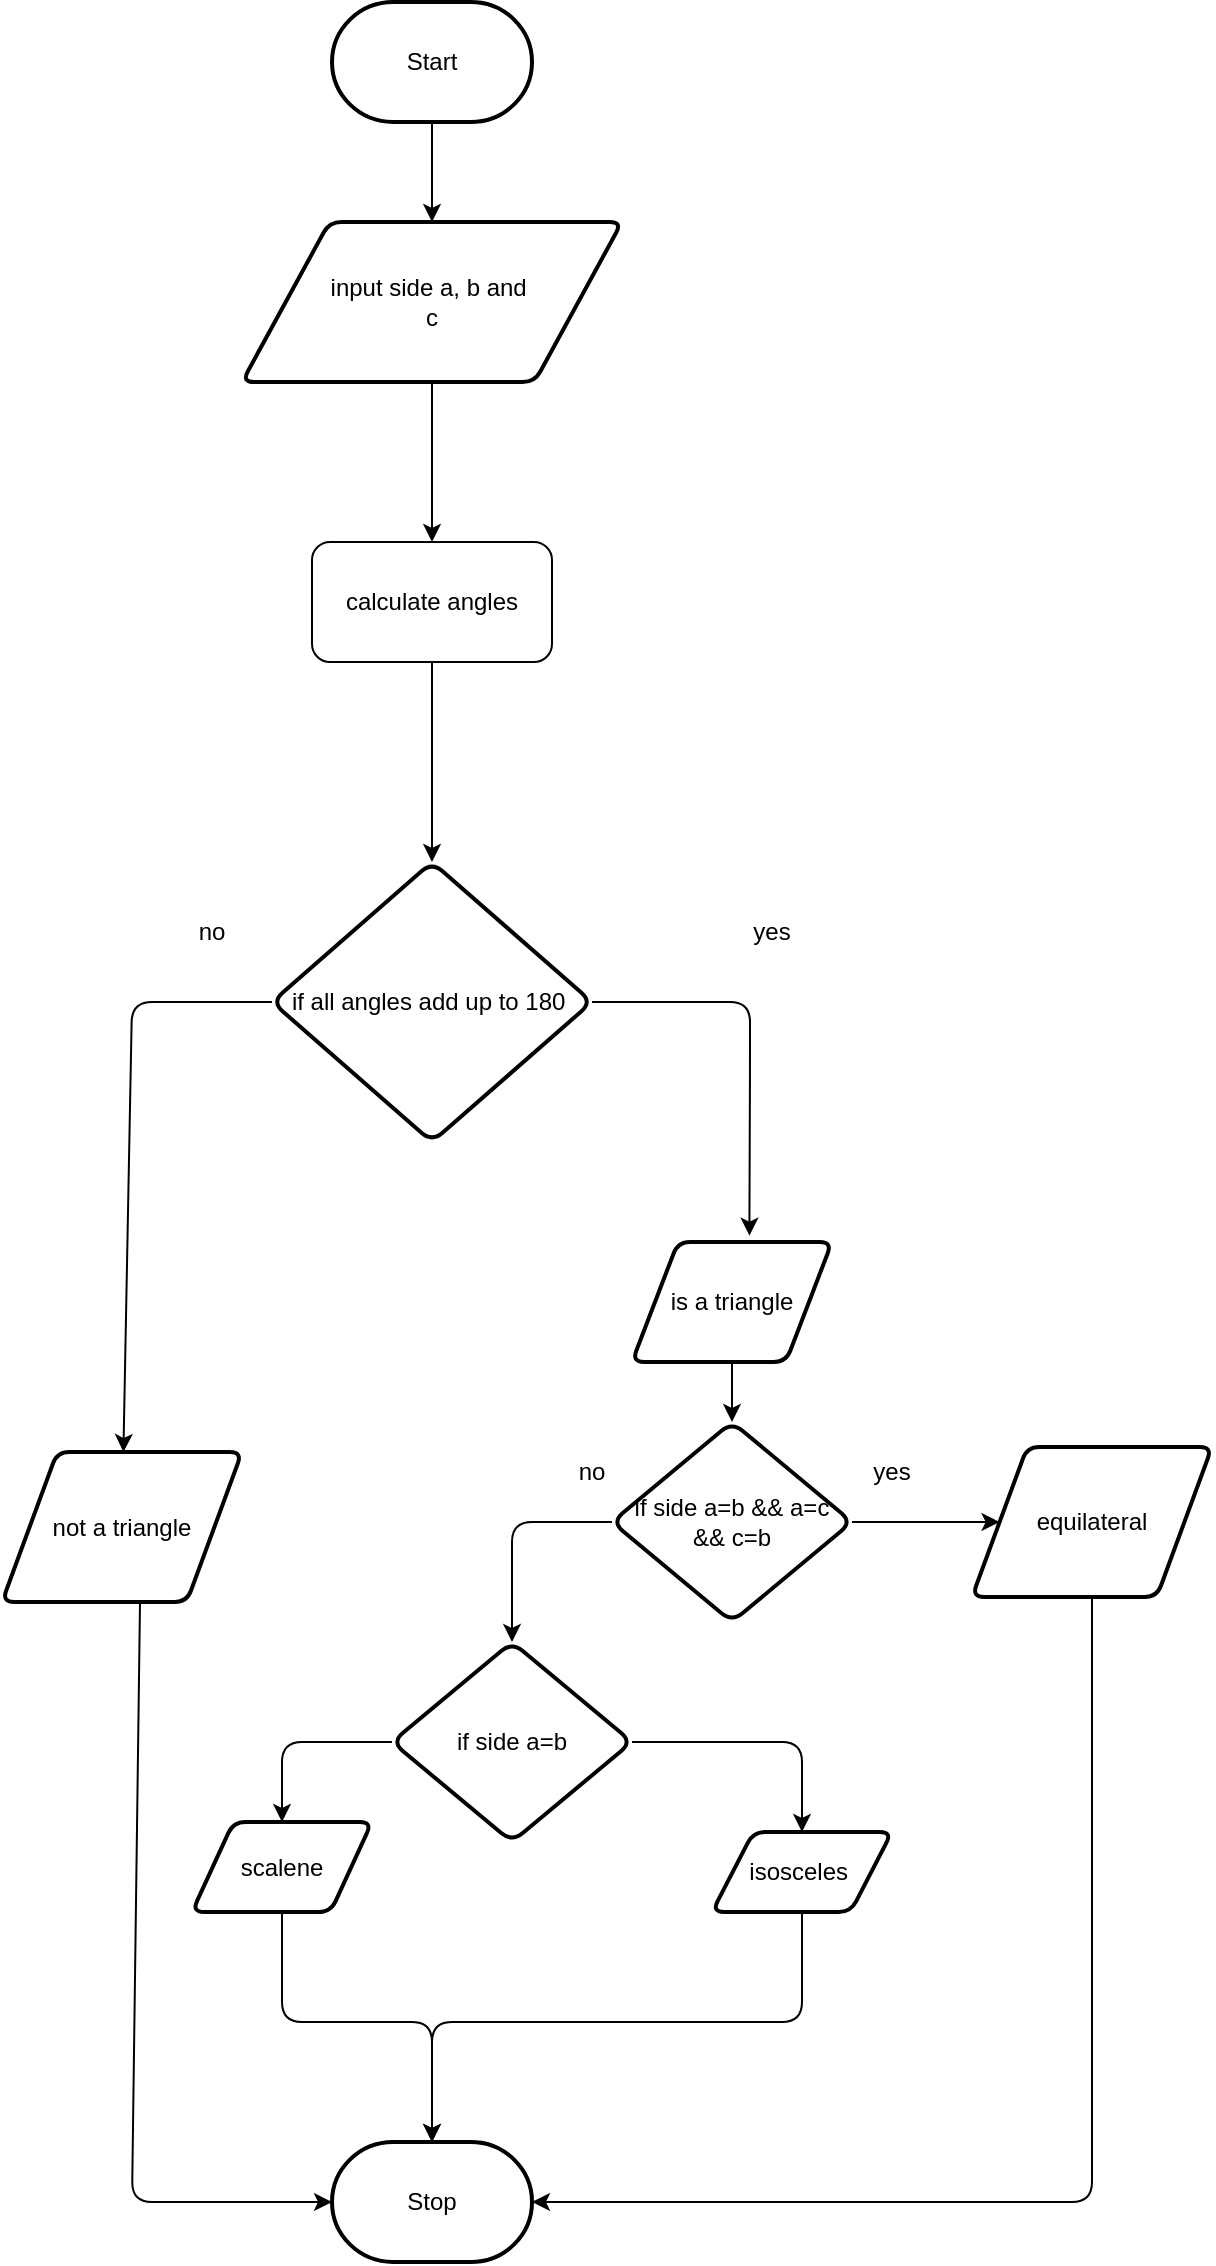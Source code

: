 <mxfile>
    <diagram id="vQ4jPjasFmlpsesPsmml" name="Page-1">
        <mxGraphModel dx="899" dy="644" grid="1" gridSize="10" guides="1" tooltips="1" connect="1" arrows="1" fold="1" page="1" pageScale="1" pageWidth="827" pageHeight="1169" math="0" shadow="0">
            <root>
                <mxCell id="0"/>
                <mxCell id="1" parent="0"/>
                <mxCell id="9" style="edgeStyle=none;html=1;" edge="1" parent="1" source="10" target="12">
                    <mxGeometry relative="1" as="geometry"/>
                </mxCell>
                <mxCell id="10" value="Start" style="strokeWidth=2;html=1;shape=mxgraph.flowchart.terminator;whiteSpace=wrap;" vertex="1" parent="1">
                    <mxGeometry x="260" y="20" width="100" height="60" as="geometry"/>
                </mxCell>
                <mxCell id="11" style="edgeStyle=none;html=1;entryX=0.5;entryY=0;entryDx=0;entryDy=0;" edge="1" parent="1" source="12" target="23">
                    <mxGeometry relative="1" as="geometry">
                        <mxPoint x="310" y="270" as="targetPoint"/>
                    </mxGeometry>
                </mxCell>
                <mxCell id="12" value="input side a, b and&amp;nbsp;&lt;br&gt;c" style="shape=parallelogram;html=1;strokeWidth=2;perimeter=parallelogramPerimeter;whiteSpace=wrap;rounded=1;arcSize=12;size=0.23;" vertex="1" parent="1">
                    <mxGeometry x="215" y="130" width="190" height="80" as="geometry"/>
                </mxCell>
                <mxCell id="13" value="Stop" style="strokeWidth=2;html=1;shape=mxgraph.flowchart.terminator;whiteSpace=wrap;" vertex="1" parent="1">
                    <mxGeometry x="260" y="1090" width="100" height="60" as="geometry"/>
                </mxCell>
                <mxCell id="14" value="if all angles add up to 180&amp;nbsp;" style="rhombus;whiteSpace=wrap;html=1;rounded=1;arcSize=14;strokeWidth=2;" vertex="1" parent="1">
                    <mxGeometry x="230" y="450" width="160" height="140" as="geometry"/>
                </mxCell>
                <mxCell id="26" value="" style="edgeStyle=none;html=1;" edge="1" parent="1" source="16" target="25">
                    <mxGeometry relative="1" as="geometry"/>
                </mxCell>
                <mxCell id="16" value="is a triangle" style="shape=parallelogram;html=1;strokeWidth=2;perimeter=parallelogramPerimeter;whiteSpace=wrap;rounded=1;arcSize=12;size=0.23;" vertex="1" parent="1">
                    <mxGeometry x="410" y="640" width="100" height="60" as="geometry"/>
                </mxCell>
                <mxCell id="17" value="" style="endArrow=classic;html=1;exitX=0;exitY=0.5;exitDx=0;exitDy=0;" edge="1" parent="1" source="14" target="22">
                    <mxGeometry width="50" height="50" relative="1" as="geometry">
                        <mxPoint x="230" y="510" as="sourcePoint"/>
                        <mxPoint x="150" y="590" as="targetPoint"/>
                        <Array as="points">
                            <mxPoint x="160" y="520"/>
                        </Array>
                    </mxGeometry>
                </mxCell>
                <mxCell id="18" value="" style="endArrow=classic;html=1;entryX=0.587;entryY=-0.053;entryDx=0;entryDy=0;entryPerimeter=0;exitX=1;exitY=0.5;exitDx=0;exitDy=0;" edge="1" parent="1" source="14" target="16">
                    <mxGeometry width="50" height="50" relative="1" as="geometry">
                        <mxPoint x="470" y="510" as="sourcePoint"/>
                        <mxPoint x="240" y="600" as="targetPoint"/>
                        <Array as="points">
                            <mxPoint x="469" y="520"/>
                            <mxPoint x="469" y="550"/>
                        </Array>
                    </mxGeometry>
                </mxCell>
                <mxCell id="19" value="yes" style="text;html=1;strokeColor=none;fillColor=none;align=center;verticalAlign=middle;whiteSpace=wrap;rounded=0;" vertex="1" parent="1">
                    <mxGeometry x="450" y="470" width="60" height="30" as="geometry"/>
                </mxCell>
                <mxCell id="20" value="no" style="text;html=1;strokeColor=none;fillColor=none;align=center;verticalAlign=middle;whiteSpace=wrap;rounded=0;" vertex="1" parent="1">
                    <mxGeometry x="170" y="470" width="60" height="30" as="geometry"/>
                </mxCell>
                <mxCell id="21" value="" style="edgeStyle=none;html=1;entryX=0;entryY=0.5;entryDx=0;entryDy=0;entryPerimeter=0;exitX=0.575;exitY=1.008;exitDx=0;exitDy=0;exitPerimeter=0;" edge="1" parent="1" source="22" target="13">
                    <mxGeometry relative="1" as="geometry">
                        <mxPoint x="160" y="817.5" as="targetPoint"/>
                        <Array as="points">
                            <mxPoint x="160" y="1120"/>
                        </Array>
                        <mxPoint x="155" y="700" as="sourcePoint"/>
                    </mxGeometry>
                </mxCell>
                <mxCell id="22" value="not a triangle" style="shape=parallelogram;html=1;strokeWidth=2;perimeter=parallelogramPerimeter;whiteSpace=wrap;rounded=1;arcSize=12;size=0.23;" vertex="1" parent="1">
                    <mxGeometry x="95" y="745" width="120" height="75" as="geometry"/>
                </mxCell>
                <mxCell id="24" value="" style="edgeStyle=none;html=1;" edge="1" parent="1" source="23" target="14">
                    <mxGeometry relative="1" as="geometry"/>
                </mxCell>
                <mxCell id="23" value="calculate angles" style="rounded=1;whiteSpace=wrap;html=1;" vertex="1" parent="1">
                    <mxGeometry x="250" y="290" width="120" height="60" as="geometry"/>
                </mxCell>
                <mxCell id="28" value="" style="edgeStyle=none;html=1;" edge="1" parent="1" source="25">
                    <mxGeometry relative="1" as="geometry">
                        <mxPoint x="350" y="840" as="targetPoint"/>
                        <Array as="points">
                            <mxPoint x="350" y="780"/>
                        </Array>
                    </mxGeometry>
                </mxCell>
                <mxCell id="38" value="" style="edgeStyle=none;html=1;entryX=0;entryY=0.5;entryDx=0;entryDy=0;" edge="1" parent="1" source="25" target="40">
                    <mxGeometry relative="1" as="geometry">
                        <mxPoint x="620" y="780" as="targetPoint"/>
                    </mxGeometry>
                </mxCell>
                <mxCell id="25" value="if side a=b &amp;amp;&amp;amp; a=c&lt;br&gt;&amp;amp;&amp;amp; c=b" style="rhombus;whiteSpace=wrap;html=1;rounded=1;arcSize=14;strokeWidth=2;" vertex="1" parent="1">
                    <mxGeometry x="400" y="730" width="120" height="100" as="geometry"/>
                </mxCell>
                <mxCell id="30" value="no" style="text;html=1;strokeColor=none;fillColor=none;align=center;verticalAlign=middle;whiteSpace=wrap;rounded=0;" vertex="1" parent="1">
                    <mxGeometry x="360" y="740" width="60" height="30" as="geometry"/>
                </mxCell>
                <mxCell id="39" value="yes" style="text;html=1;strokeColor=none;fillColor=none;align=center;verticalAlign=middle;whiteSpace=wrap;rounded=0;" vertex="1" parent="1">
                    <mxGeometry x="510" y="740" width="60" height="30" as="geometry"/>
                </mxCell>
                <mxCell id="42" value="" style="edgeStyle=none;html=1;entryX=1;entryY=0.5;entryDx=0;entryDy=0;entryPerimeter=0;" edge="1" parent="1" source="40" target="13">
                    <mxGeometry relative="1" as="geometry">
                        <mxPoint x="640" y="935" as="targetPoint"/>
                        <Array as="points">
                            <mxPoint x="640" y="1120"/>
                        </Array>
                    </mxGeometry>
                </mxCell>
                <mxCell id="40" value="equilateral" style="shape=parallelogram;html=1;strokeWidth=2;perimeter=parallelogramPerimeter;whiteSpace=wrap;rounded=1;arcSize=12;size=0.23;" vertex="1" parent="1">
                    <mxGeometry x="580" y="742.5" width="120" height="75" as="geometry"/>
                </mxCell>
                <mxCell id="45" value="" style="edgeStyle=none;html=1;" edge="1" parent="1" source="43" target="44">
                    <mxGeometry relative="1" as="geometry">
                        <Array as="points">
                            <mxPoint x="235" y="890"/>
                        </Array>
                    </mxGeometry>
                </mxCell>
                <mxCell id="47" value="" style="edgeStyle=none;html=1;" edge="1" parent="1" source="43" target="46">
                    <mxGeometry relative="1" as="geometry">
                        <Array as="points">
                            <mxPoint x="495" y="890"/>
                        </Array>
                    </mxGeometry>
                </mxCell>
                <mxCell id="43" value="if side a=b" style="rhombus;whiteSpace=wrap;html=1;rounded=1;arcSize=14;strokeWidth=2;" vertex="1" parent="1">
                    <mxGeometry x="290" y="840" width="120" height="100" as="geometry"/>
                </mxCell>
                <mxCell id="48" value="" style="edgeStyle=none;html=1;" edge="1" parent="1" source="44" target="13">
                    <mxGeometry relative="1" as="geometry">
                        <Array as="points">
                            <mxPoint x="235" y="1030"/>
                            <mxPoint x="310" y="1030"/>
                        </Array>
                    </mxGeometry>
                </mxCell>
                <mxCell id="44" value="scalene" style="shape=parallelogram;html=1;strokeWidth=2;perimeter=parallelogramPerimeter;whiteSpace=wrap;rounded=1;arcSize=12;size=0.23;" vertex="1" parent="1">
                    <mxGeometry x="190" y="930" width="90" height="45" as="geometry"/>
                </mxCell>
                <mxCell id="49" value="" style="edgeStyle=none;html=1;entryX=0.5;entryY=0;entryDx=0;entryDy=0;entryPerimeter=0;" edge="1" parent="1" source="46" target="13">
                    <mxGeometry relative="1" as="geometry">
                        <Array as="points">
                            <mxPoint x="495" y="1030"/>
                            <mxPoint x="310" y="1030"/>
                        </Array>
                    </mxGeometry>
                </mxCell>
                <mxCell id="46" value="isosceles&amp;nbsp;" style="shape=parallelogram;html=1;strokeWidth=2;perimeter=parallelogramPerimeter;whiteSpace=wrap;rounded=1;arcSize=12;size=0.23;" vertex="1" parent="1">
                    <mxGeometry x="450" y="935" width="90" height="40" as="geometry"/>
                </mxCell>
            </root>
        </mxGraphModel>
    </diagram>
</mxfile>
